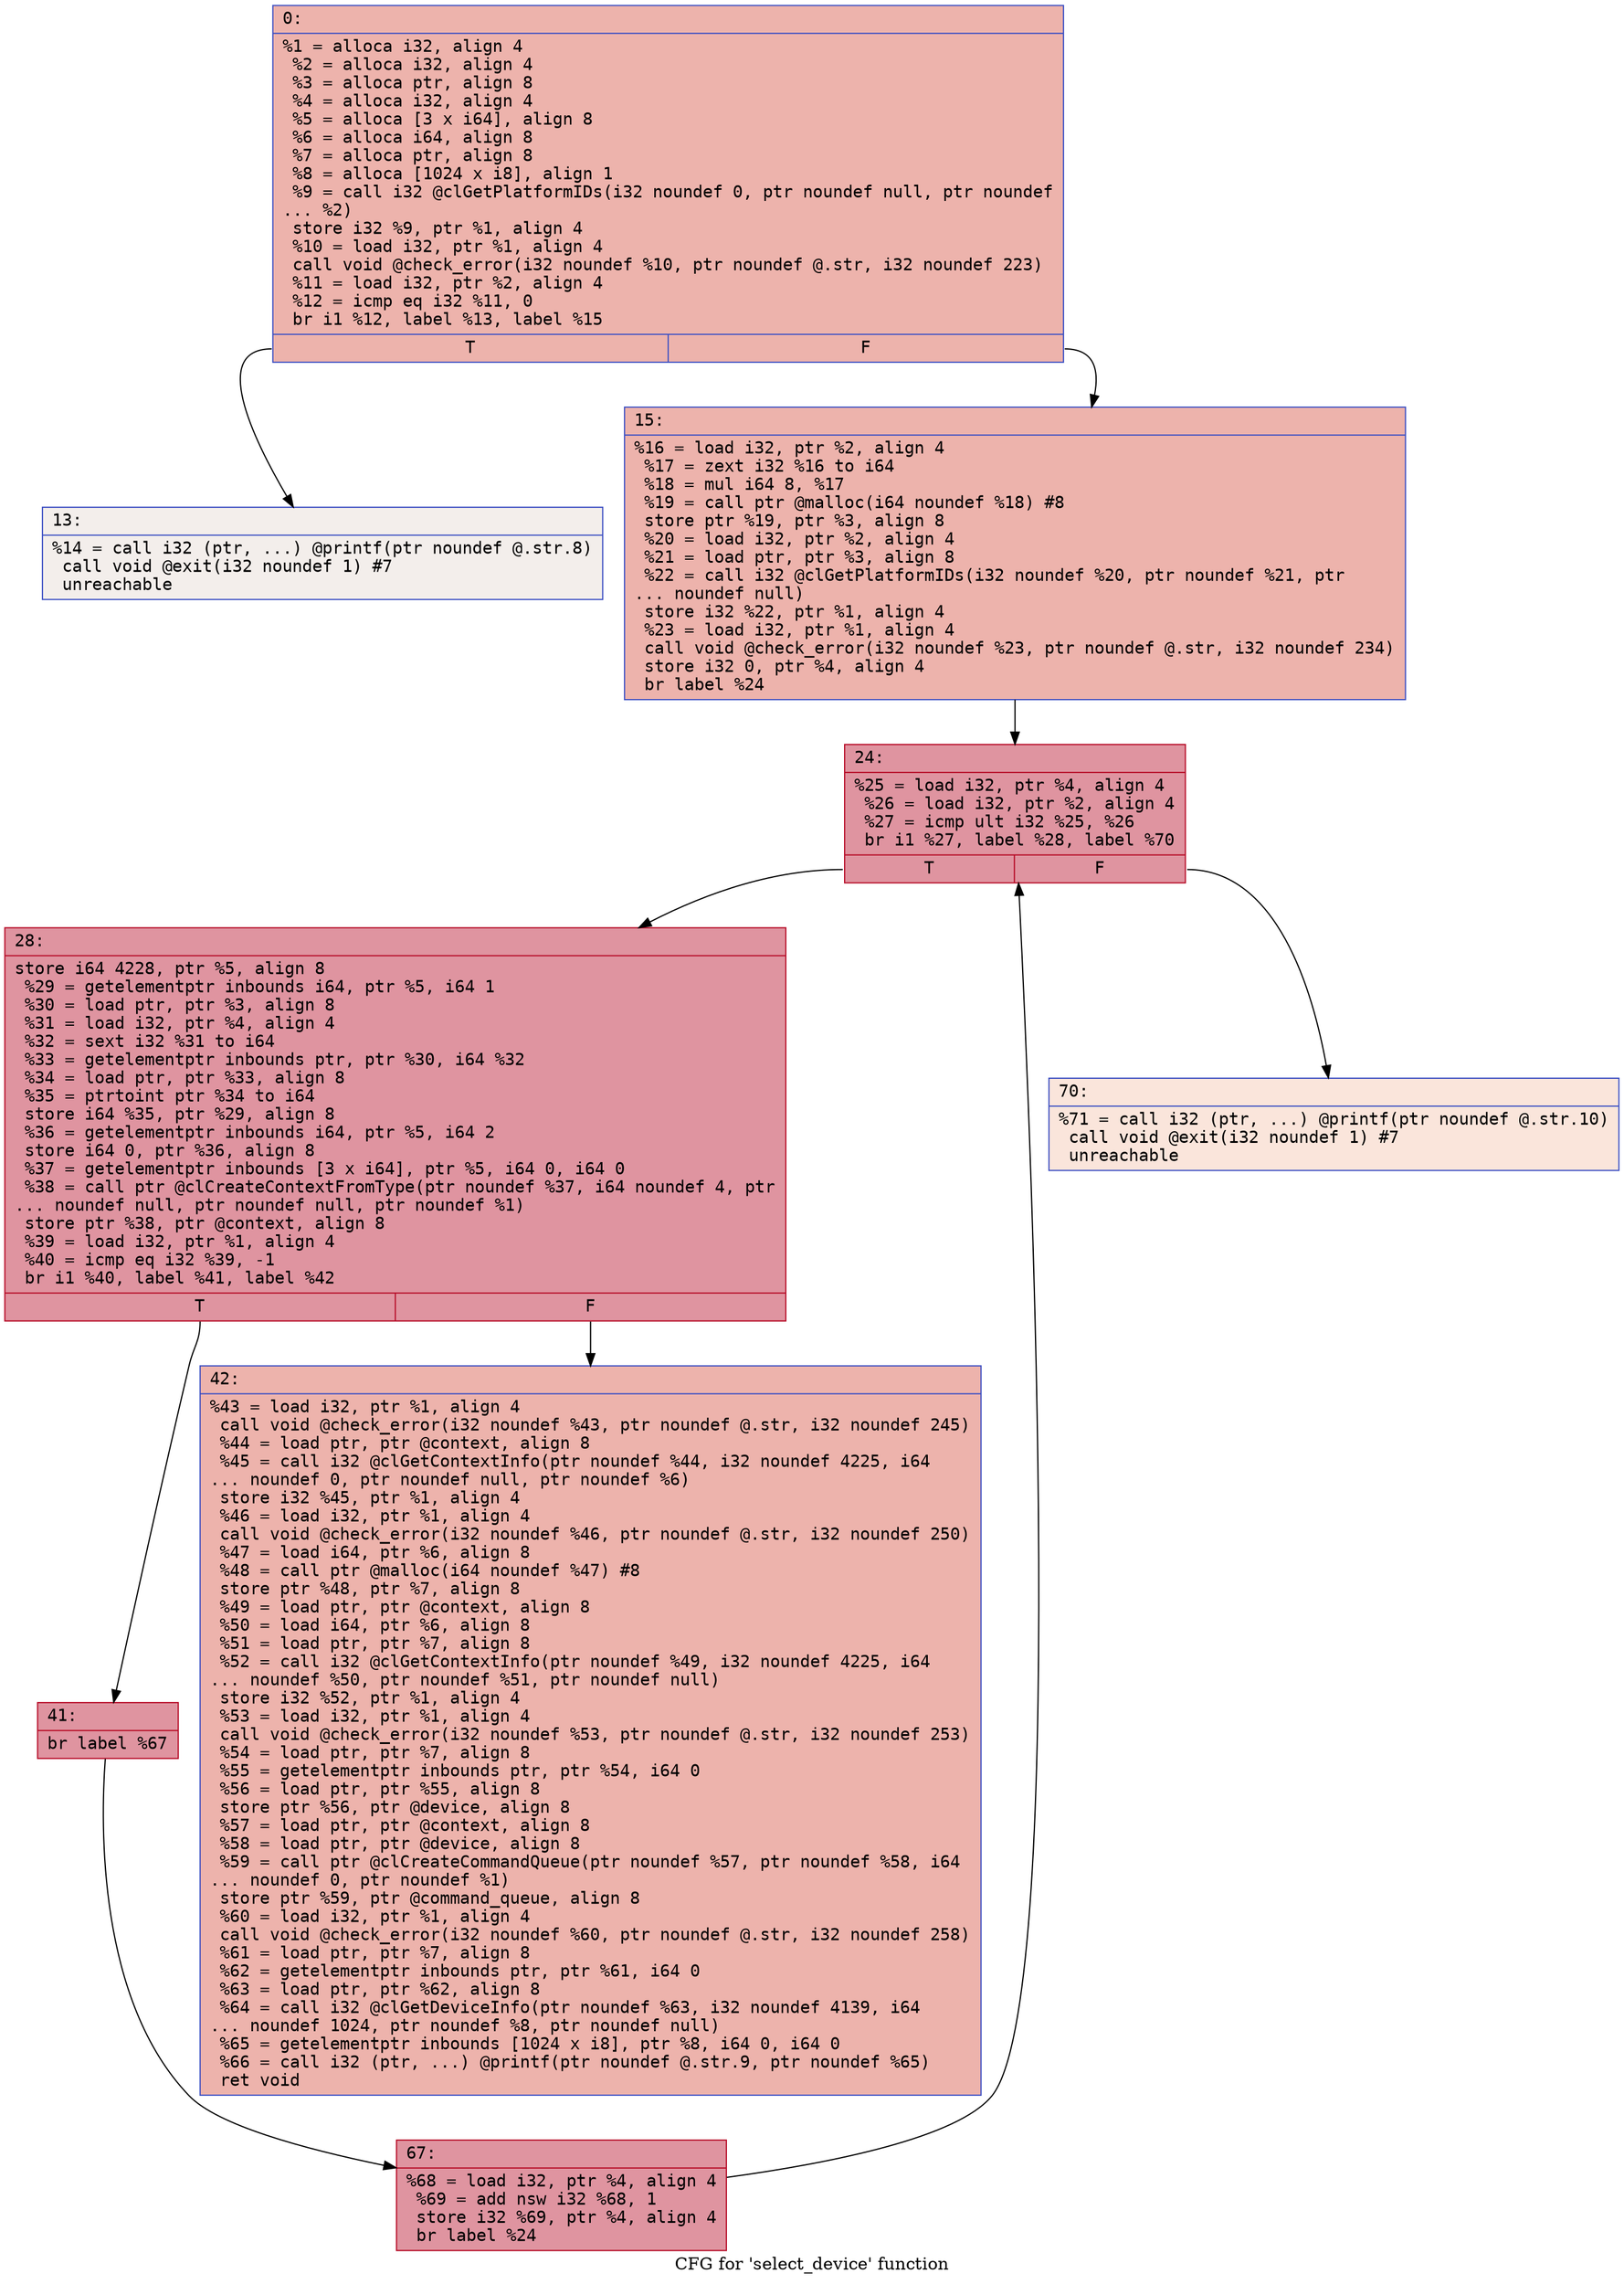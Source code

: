 digraph "CFG for 'select_device' function" {
	label="CFG for 'select_device' function";

	Node0x600002e380f0 [shape=record,color="#3d50c3ff", style=filled, fillcolor="#d6524470" fontname="Courier",label="{0:\l|  %1 = alloca i32, align 4\l  %2 = alloca i32, align 4\l  %3 = alloca ptr, align 8\l  %4 = alloca i32, align 4\l  %5 = alloca [3 x i64], align 8\l  %6 = alloca i64, align 8\l  %7 = alloca ptr, align 8\l  %8 = alloca [1024 x i8], align 1\l  %9 = call i32 @clGetPlatformIDs(i32 noundef 0, ptr noundef null, ptr noundef\l... %2)\l  store i32 %9, ptr %1, align 4\l  %10 = load i32, ptr %1, align 4\l  call void @check_error(i32 noundef %10, ptr noundef @.str, i32 noundef 223)\l  %11 = load i32, ptr %2, align 4\l  %12 = icmp eq i32 %11, 0\l  br i1 %12, label %13, label %15\l|{<s0>T|<s1>F}}"];
	Node0x600002e380f0:s0 -> Node0x600002e38140[tooltip="0 -> 13\nProbability 0.00%" ];
	Node0x600002e380f0:s1 -> Node0x600002e38190[tooltip="0 -> 15\nProbability 100.00%" ];
	Node0x600002e38140 [shape=record,color="#3d50c3ff", style=filled, fillcolor="#e5d8d170" fontname="Courier",label="{13:\l|  %14 = call i32 (ptr, ...) @printf(ptr noundef @.str.8)\l  call void @exit(i32 noundef 1) #7\l  unreachable\l}"];
	Node0x600002e38190 [shape=record,color="#3d50c3ff", style=filled, fillcolor="#d6524470" fontname="Courier",label="{15:\l|  %16 = load i32, ptr %2, align 4\l  %17 = zext i32 %16 to i64\l  %18 = mul i64 8, %17\l  %19 = call ptr @malloc(i64 noundef %18) #8\l  store ptr %19, ptr %3, align 8\l  %20 = load i32, ptr %2, align 4\l  %21 = load ptr, ptr %3, align 8\l  %22 = call i32 @clGetPlatformIDs(i32 noundef %20, ptr noundef %21, ptr\l... noundef null)\l  store i32 %22, ptr %1, align 4\l  %23 = load i32, ptr %1, align 4\l  call void @check_error(i32 noundef %23, ptr noundef @.str, i32 noundef 234)\l  store i32 0, ptr %4, align 4\l  br label %24\l}"];
	Node0x600002e38190 -> Node0x600002e381e0[tooltip="15 -> 24\nProbability 100.00%" ];
	Node0x600002e381e0 [shape=record,color="#b70d28ff", style=filled, fillcolor="#b70d2870" fontname="Courier",label="{24:\l|  %25 = load i32, ptr %4, align 4\l  %26 = load i32, ptr %2, align 4\l  %27 = icmp ult i32 %25, %26\l  br i1 %27, label %28, label %70\l|{<s0>T|<s1>F}}"];
	Node0x600002e381e0:s0 -> Node0x600002e38230[tooltip="24 -> 28\nProbability 100.00%" ];
	Node0x600002e381e0:s1 -> Node0x600002e38370[tooltip="24 -> 70\nProbability 0.00%" ];
	Node0x600002e38230 [shape=record,color="#b70d28ff", style=filled, fillcolor="#b70d2870" fontname="Courier",label="{28:\l|  store i64 4228, ptr %5, align 8\l  %29 = getelementptr inbounds i64, ptr %5, i64 1\l  %30 = load ptr, ptr %3, align 8\l  %31 = load i32, ptr %4, align 4\l  %32 = sext i32 %31 to i64\l  %33 = getelementptr inbounds ptr, ptr %30, i64 %32\l  %34 = load ptr, ptr %33, align 8\l  %35 = ptrtoint ptr %34 to i64\l  store i64 %35, ptr %29, align 8\l  %36 = getelementptr inbounds i64, ptr %5, i64 2\l  store i64 0, ptr %36, align 8\l  %37 = getelementptr inbounds [3 x i64], ptr %5, i64 0, i64 0\l  %38 = call ptr @clCreateContextFromType(ptr noundef %37, i64 noundef 4, ptr\l... noundef null, ptr noundef null, ptr noundef %1)\l  store ptr %38, ptr @context, align 8\l  %39 = load i32, ptr %1, align 4\l  %40 = icmp eq i32 %39, -1\l  br i1 %40, label %41, label %42\l|{<s0>T|<s1>F}}"];
	Node0x600002e38230:s0 -> Node0x600002e38280[tooltip="28 -> 41\nProbability 96.88%" ];
	Node0x600002e38230:s1 -> Node0x600002e382d0[tooltip="28 -> 42\nProbability 3.12%" ];
	Node0x600002e38280 [shape=record,color="#b70d28ff", style=filled, fillcolor="#b70d2870" fontname="Courier",label="{41:\l|  br label %67\l}"];
	Node0x600002e38280 -> Node0x600002e38320[tooltip="41 -> 67\nProbability 100.00%" ];
	Node0x600002e382d0 [shape=record,color="#3d50c3ff", style=filled, fillcolor="#d6524470" fontname="Courier",label="{42:\l|  %43 = load i32, ptr %1, align 4\l  call void @check_error(i32 noundef %43, ptr noundef @.str, i32 noundef 245)\l  %44 = load ptr, ptr @context, align 8\l  %45 = call i32 @clGetContextInfo(ptr noundef %44, i32 noundef 4225, i64\l... noundef 0, ptr noundef null, ptr noundef %6)\l  store i32 %45, ptr %1, align 4\l  %46 = load i32, ptr %1, align 4\l  call void @check_error(i32 noundef %46, ptr noundef @.str, i32 noundef 250)\l  %47 = load i64, ptr %6, align 8\l  %48 = call ptr @malloc(i64 noundef %47) #8\l  store ptr %48, ptr %7, align 8\l  %49 = load ptr, ptr @context, align 8\l  %50 = load i64, ptr %6, align 8\l  %51 = load ptr, ptr %7, align 8\l  %52 = call i32 @clGetContextInfo(ptr noundef %49, i32 noundef 4225, i64\l... noundef %50, ptr noundef %51, ptr noundef null)\l  store i32 %52, ptr %1, align 4\l  %53 = load i32, ptr %1, align 4\l  call void @check_error(i32 noundef %53, ptr noundef @.str, i32 noundef 253)\l  %54 = load ptr, ptr %7, align 8\l  %55 = getelementptr inbounds ptr, ptr %54, i64 0\l  %56 = load ptr, ptr %55, align 8\l  store ptr %56, ptr @device, align 8\l  %57 = load ptr, ptr @context, align 8\l  %58 = load ptr, ptr @device, align 8\l  %59 = call ptr @clCreateCommandQueue(ptr noundef %57, ptr noundef %58, i64\l... noundef 0, ptr noundef %1)\l  store ptr %59, ptr @command_queue, align 8\l  %60 = load i32, ptr %1, align 4\l  call void @check_error(i32 noundef %60, ptr noundef @.str, i32 noundef 258)\l  %61 = load ptr, ptr %7, align 8\l  %62 = getelementptr inbounds ptr, ptr %61, i64 0\l  %63 = load ptr, ptr %62, align 8\l  %64 = call i32 @clGetDeviceInfo(ptr noundef %63, i32 noundef 4139, i64\l... noundef 1024, ptr noundef %8, ptr noundef null)\l  %65 = getelementptr inbounds [1024 x i8], ptr %8, i64 0, i64 0\l  %66 = call i32 (ptr, ...) @printf(ptr noundef @.str.9, ptr noundef %65)\l  ret void\l}"];
	Node0x600002e38320 [shape=record,color="#b70d28ff", style=filled, fillcolor="#b70d2870" fontname="Courier",label="{67:\l|  %68 = load i32, ptr %4, align 4\l  %69 = add nsw i32 %68, 1\l  store i32 %69, ptr %4, align 4\l  br label %24\l}"];
	Node0x600002e38320 -> Node0x600002e381e0[tooltip="67 -> 24\nProbability 100.00%" ];
	Node0x600002e38370 [shape=record,color="#3d50c3ff", style=filled, fillcolor="#f4c5ad70" fontname="Courier",label="{70:\l|  %71 = call i32 (ptr, ...) @printf(ptr noundef @.str.10)\l  call void @exit(i32 noundef 1) #7\l  unreachable\l}"];
}
